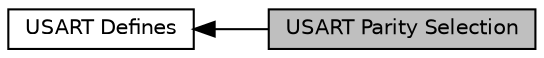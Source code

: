 digraph "USART Parity Selection"
{
  edge [fontname="Helvetica",fontsize="10",labelfontname="Helvetica",labelfontsize="10"];
  node [fontname="Helvetica",fontsize="10",shape=record];
  rankdir=LR;
  Node0 [label="USART Parity Selection",height=0.2,width=0.4,color="black", fillcolor="grey75", style="filled", fontcolor="black"];
  Node1 [label="USART Defines",height=0.2,width=0.4,color="black", fillcolor="white", style="filled",URL="$group__usart__defines.html",tooltip="Defined Constants and Types for the STM32F2xx USART "];
  Node1->Node0 [shape=plaintext, dir="back", style="solid"];
}
